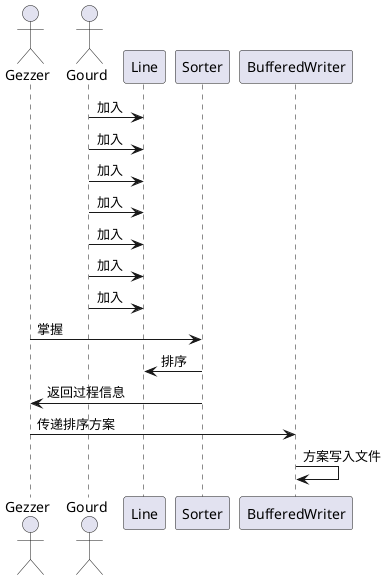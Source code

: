 @startuml Scene

actor Gezzer as gezzer
actor Gourd as gourd
participant Line as line
participant Sorter as sorter
participant BufferedWriter as writer

gourd -> line : 加入
gourd -> line : 加入
gourd -> line : 加入
gourd -> line : 加入
gourd -> line : 加入
gourd -> line : 加入
gourd -> line : 加入
sorter <- gezzer: 掌握
sorter -> line : 排序
sorter -> gezzer : 返回过程信息
gezzer -> writer : 传递排序方案
writer -> writer : 方案写入文件




@enduml